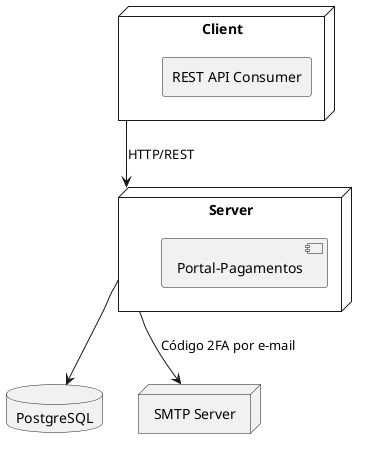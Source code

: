 @startuml
node "Client" as client {
  rectangle "REST API Consumer"
}

node "Server" as app {
  component "Portal-Pagamentos"
}

database "PostgreSQL" as db

node "SMTP Server" as smtp

client --> app : HTTP/REST
app --> db
app --> smtp : Código 2FA por e-mail
@enduml
